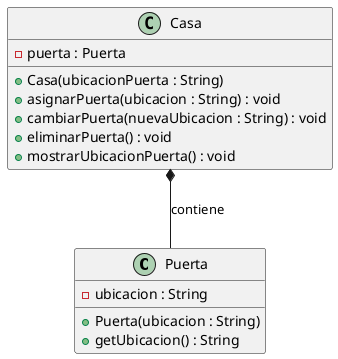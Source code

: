 @startuml
class Puerta {
    - ubicacion : String
    + Puerta(ubicacion : String)
    + getUbicacion() : String
}

class Casa {
    - puerta : Puerta
    + Casa(ubicacionPuerta : String)
    + asignarPuerta(ubicacion : String) : void
    + cambiarPuerta(nuevaUbicacion : String) : void
    + eliminarPuerta() : void
    + mostrarUbicacionPuerta() : void
}

Casa *-- Puerta : contiene
@enduml
